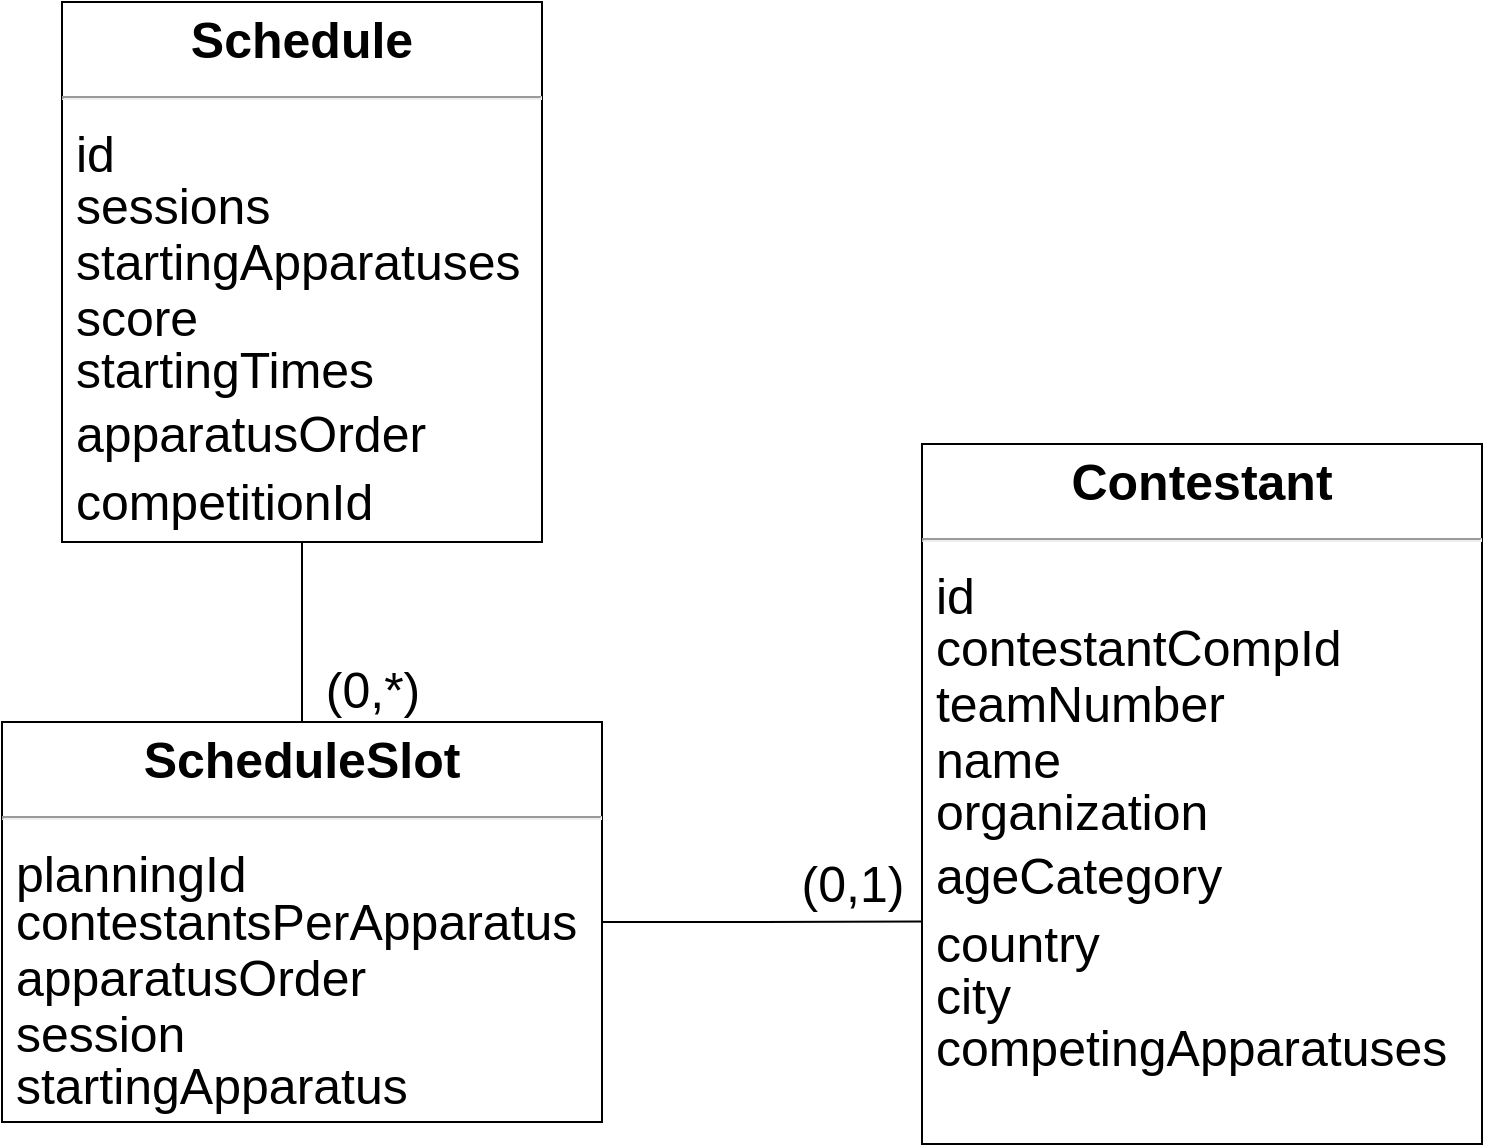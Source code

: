 <mxfile version="21.6.9" type="device">
  <diagram name="Page-1" id="EhVHZ4UgptRtiZzm97Xd">
    <mxGraphModel dx="1750" dy="897" grid="1" gridSize="10" guides="1" tooltips="1" connect="1" arrows="1" fold="1" page="1" pageScale="1" pageWidth="850" pageHeight="1100" math="0" shadow="0">
      <root>
        <mxCell id="0" />
        <mxCell id="1" parent="0" />
        <mxCell id="Qu6cYtvfw9FD1ZztcMtC-5" style="edgeStyle=orthogonalEdgeStyle;rounded=0;orthogonalLoop=1;jettySize=auto;html=1;exitX=0.5;exitY=1;exitDx=0;exitDy=0;entryX=0.5;entryY=0;entryDx=0;entryDy=0;endArrow=none;endFill=0;" edge="1" parent="1" source="Qu6cYtvfw9FD1ZztcMtC-1" target="Qu6cYtvfw9FD1ZztcMtC-2">
          <mxGeometry relative="1" as="geometry" />
        </mxCell>
        <mxCell id="Qu6cYtvfw9FD1ZztcMtC-1" value="&lt;p style=&quot;margin: 4px 0px 0px; text-align: center; font-size: 25px;&quot;&gt;&lt;b style=&quot;font-size: 25px;&quot;&gt;Schedule&lt;/b&gt;&lt;br style=&quot;font-size: 25px;&quot;&gt;&lt;/p&gt;&lt;hr style=&quot;font-size: 25px;&quot;&gt;&lt;div style=&quot;height: 2px; font-size: 25px;&quot;&gt;&amp;nbsp;id&lt;/div&gt;&lt;div style=&quot;height: 2px; font-size: 25px;&quot;&gt;&lt;span style=&quot;white-space: pre;&quot;&gt;&#x9;&lt;/span&gt;&lt;br style=&quot;font-size: 25px;&quot;&gt;&lt;/div&gt;&lt;div style=&quot;height: 2px; font-size: 25px;&quot;&gt;&lt;br style=&quot;font-size: 25px;&quot;&gt;&lt;/div&gt;&lt;div style=&quot;height: 2px; font-size: 25px;&quot;&gt;&lt;br style=&quot;font-size: 25px;&quot;&gt;&lt;/div&gt;&lt;div style=&quot;height: 2px; font-size: 25px;&quot;&gt;&lt;br style=&quot;font-size: 25px;&quot;&gt;&lt;/div&gt;&lt;div style=&quot;height: 2px; font-size: 25px;&quot;&gt;&lt;br style=&quot;font-size: 25px;&quot;&gt;&lt;/div&gt;&lt;div style=&quot;height: 2px; font-size: 25px;&quot;&gt;&lt;br&gt;&lt;/div&gt;&lt;div style=&quot;height: 2px; font-size: 25px;&quot;&gt;&lt;br style=&quot;font-size: 25px;&quot;&gt;&lt;/div&gt;&lt;div style=&quot;height: 2px; font-size: 25px;&quot;&gt;&lt;br&gt;&lt;/div&gt;&lt;div style=&quot;height: 2px; font-size: 25px;&quot;&gt;&lt;br&gt;&lt;/div&gt;&lt;div style=&quot;height: 2px; font-size: 25px;&quot;&gt;&lt;br&gt;&lt;/div&gt;&lt;div style=&quot;height: 2px; font-size: 25px;&quot;&gt;&lt;br&gt;&lt;/div&gt;&lt;div style=&quot;height: 2px; font-size: 25px;&quot;&gt;&lt;br&gt;&lt;/div&gt;&lt;div style=&quot;height: 2px; font-size: 25px;&quot;&gt;&amp;nbsp;sessions&lt;/div&gt;&lt;div style=&quot;height: 2px; font-size: 25px;&quot;&gt;&lt;br&gt;&lt;/div&gt;&lt;div style=&quot;height: 2px; font-size: 25px;&quot;&gt;&lt;br&gt;&lt;/div&gt;&lt;div style=&quot;height: 2px; font-size: 25px;&quot;&gt;&lt;br&gt;&lt;/div&gt;&lt;div style=&quot;height: 2px; font-size: 25px;&quot;&gt;&lt;br&gt;&lt;/div&gt;&lt;div style=&quot;height: 2px; font-size: 25px;&quot;&gt;&lt;br&gt;&lt;/div&gt;&lt;div style=&quot;height: 2px; font-size: 25px;&quot;&gt;&lt;br&gt;&lt;/div&gt;&lt;div style=&quot;height: 2px; font-size: 25px;&quot;&gt;&lt;br&gt;&lt;/div&gt;&lt;div style=&quot;height: 2px; font-size: 25px;&quot;&gt;&lt;br&gt;&lt;/div&gt;&lt;div style=&quot;height: 2px; font-size: 25px;&quot;&gt;&lt;br&gt;&lt;/div&gt;&lt;div style=&quot;height: 2px; font-size: 25px;&quot;&gt;&lt;br&gt;&lt;/div&gt;&lt;div style=&quot;height: 2px; font-size: 25px;&quot;&gt;&lt;br&gt;&lt;/div&gt;&lt;div style=&quot;height: 2px; font-size: 25px;&quot;&gt;&amp;nbsp;&lt;br&gt;&lt;/div&gt;&lt;div style=&quot;height: 2px; font-size: 25px;&quot;&gt;&amp;nbsp;&amp;nbsp; &lt;br&gt;&lt;/div&gt;&lt;div style=&quot;height: 2px; font-size: 25px;&quot;&gt;&amp;nbsp;startingApparatuses&lt;/div&gt;&lt;div style=&quot;height: 2px; font-size: 25px;&quot;&gt;&lt;br&gt;&lt;/div&gt;&lt;div style=&quot;height: 2px; font-size: 25px;&quot;&gt;&lt;br&gt;&lt;/div&gt;&lt;div style=&quot;height: 2px; font-size: 25px;&quot;&gt;&lt;br&gt;&lt;/div&gt;&lt;div style=&quot;height: 2px; font-size: 25px;&quot;&gt;&lt;br&gt;&lt;/div&gt;&lt;div style=&quot;height: 2px; font-size: 25px;&quot;&gt;&lt;br&gt;&lt;/div&gt;&lt;div style=&quot;height: 2px; font-size: 25px;&quot;&gt;&lt;br&gt;&lt;/div&gt;&lt;div style=&quot;height: 2px; font-size: 25px;&quot;&gt;&lt;br&gt;&lt;/div&gt;&lt;div style=&quot;height: 2px; font-size: 25px;&quot;&gt;&lt;br&gt;&lt;/div&gt;&lt;div style=&quot;height: 2px; font-size: 25px;&quot;&gt;&lt;br&gt;&lt;/div&gt;&lt;div style=&quot;height: 2px; font-size: 25px;&quot;&gt;&lt;br&gt;&lt;/div&gt;&lt;div style=&quot;height: 2px; font-size: 25px;&quot;&gt;&lt;br&gt;&lt;/div&gt;&lt;div style=&quot;height: 2px; font-size: 25px;&quot;&gt;&lt;br&gt;&lt;/div&gt;&lt;div style=&quot;height: 2px; font-size: 25px;&quot;&gt;&lt;br&gt;&lt;/div&gt;&lt;div style=&quot;height: 2px; font-size: 25px;&quot;&gt;&amp;nbsp;score&lt;/div&gt;&lt;div style=&quot;height: 2px; font-size: 25px;&quot;&gt;&lt;br&gt;&lt;/div&gt;&lt;div style=&quot;height: 2px; font-size: 25px;&quot;&gt;&lt;br&gt;&lt;/div&gt;&lt;div style=&quot;height: 2px; font-size: 25px;&quot;&gt;&lt;br&gt;&lt;/div&gt;&lt;div style=&quot;height: 2px; font-size: 25px;&quot;&gt;&lt;br&gt;&lt;/div&gt;&lt;div style=&quot;height: 2px; font-size: 25px;&quot;&gt;&lt;br&gt;&lt;/div&gt;&lt;div style=&quot;height: 2px; font-size: 25px;&quot;&gt;&lt;br&gt;&lt;/div&gt;&lt;div style=&quot;height: 2px; font-size: 25px;&quot;&gt;&lt;br&gt;&lt;/div&gt;&lt;div style=&quot;height: 2px; font-size: 25px;&quot;&gt;&lt;br&gt;&lt;/div&gt;&lt;div style=&quot;height: 2px; font-size: 25px;&quot;&gt;&lt;br&gt;&lt;/div&gt;&lt;div style=&quot;height: 2px; font-size: 25px;&quot;&gt;&lt;br&gt;&lt;/div&gt;&lt;div style=&quot;height: 2px; font-size: 25px;&quot;&gt;&lt;br&gt;&lt;/div&gt;&lt;div style=&quot;height: 2px; font-size: 25px;&quot;&gt;&lt;br&gt;&lt;/div&gt;&lt;div style=&quot;height: 2px; font-size: 25px;&quot;&gt;&amp;nbsp;startingTimes&lt;/div&gt;&lt;div style=&quot;height: 2px; font-size: 25px;&quot;&gt;&lt;br&gt;&lt;/div&gt;&lt;div style=&quot;height: 2px; font-size: 25px;&quot;&gt;&lt;br&gt;&lt;/div&gt;&lt;div style=&quot;height: 2px; font-size: 25px;&quot;&gt;&lt;br&gt;&lt;/div&gt;&lt;div style=&quot;height: 2px; font-size: 25px;&quot;&gt;&lt;br&gt;&lt;/div&gt;&lt;div style=&quot;height: 2px; font-size: 25px;&quot;&gt;&lt;br&gt;&lt;/div&gt;&lt;div style=&quot;height: 2px; font-size: 25px;&quot;&gt;&lt;br&gt;&lt;/div&gt;&lt;div style=&quot;height: 2px; font-size: 25px;&quot;&gt;&lt;br&gt;&lt;/div&gt;&lt;div style=&quot;height: 2px; font-size: 25px;&quot;&gt;&lt;br&gt;&lt;/div&gt;&lt;div style=&quot;height: 2px; font-size: 25px;&quot;&gt;&lt;br&gt;&lt;/div&gt;&lt;div style=&quot;height: 2px; font-size: 25px;&quot;&gt;&lt;br&gt;&lt;/div&gt;&lt;div style=&quot;height: 2px; font-size: 25px;&quot;&gt;&lt;br&gt;&lt;/div&gt;&lt;div style=&quot;height: 2px; font-size: 25px;&quot;&gt;&lt;br&gt;&lt;/div&gt;&lt;div style=&quot;height: 2px; font-size: 25px;&quot;&gt;&lt;br&gt;&lt;/div&gt;&lt;div style=&quot;height: 2px; font-size: 25px;&quot;&gt;&lt;br&gt;&lt;/div&gt;&lt;div style=&quot;height: 2px; font-size: 25px;&quot;&gt;&lt;br&gt;&lt;/div&gt;&lt;div style=&quot;height: 2px; font-size: 25px;&quot;&gt;&amp;nbsp;apparatusOrder&lt;/div&gt;&lt;div style=&quot;height: 2px; font-size: 25px;&quot;&gt;&lt;br&gt;&lt;/div&gt;&lt;div style=&quot;height: 2px; font-size: 25px;&quot;&gt;&lt;br&gt;&lt;/div&gt;&lt;div style=&quot;height: 2px; font-size: 25px;&quot;&gt;&lt;br&gt;&lt;/div&gt;&lt;div style=&quot;height: 2px; font-size: 25px;&quot;&gt;&lt;br&gt;&lt;/div&gt;&lt;div style=&quot;height: 2px; font-size: 25px;&quot;&gt;&lt;br&gt;&lt;/div&gt;&lt;div style=&quot;height: 2px; font-size: 25px;&quot;&gt;&lt;br style=&quot;font-size: 25px;&quot;&gt;&lt;/div&gt;&lt;div style=&quot;height: 2px; font-size: 25px;&quot;&gt;&lt;br style=&quot;font-size: 25px;&quot;&gt;&lt;/div&gt;&lt;div style=&quot;height: 2px; font-size: 25px;&quot;&gt;&lt;br style=&quot;font-size: 25px;&quot;&gt;&lt;/div&gt;&lt;div style=&quot;height: 2px; font-size: 25px;&quot;&gt;&lt;br style=&quot;font-size: 25px;&quot;&gt;&lt;/div&gt;&lt;div style=&quot;height: 2px; font-size: 25px;&quot;&gt;&lt;br&gt;&lt;/div&gt;&lt;div style=&quot;height: 2px; font-size: 25px;&quot;&gt;&lt;br&gt;&lt;/div&gt;&lt;div style=&quot;height: 2px; font-size: 25px;&quot;&gt;&lt;br&gt;&lt;/div&gt;&lt;div style=&quot;height: 2px; font-size: 25px;&quot;&gt;&lt;br&gt;&lt;/div&gt;&lt;div style=&quot;height: 2px; font-size: 25px;&quot;&gt;&lt;br&gt;&lt;/div&gt;&lt;div style=&quot;height: 2px; font-size: 25px;&quot;&gt;&lt;br&gt;&lt;/div&gt;&lt;div style=&quot;height: 2px; font-size: 25px;&quot;&gt;&lt;br&gt;&lt;/div&gt;&lt;div style=&quot;height: 2px; font-size: 25px;&quot;&gt;&amp;nbsp;competitionId&lt;br style=&quot;font-size: 25px;&quot;&gt;&lt;/div&gt;" style="verticalAlign=top;align=left;overflow=fill;fontSize=25;fontFamily=Helvetica;html=1;whiteSpace=wrap;" vertex="1" parent="1">
          <mxGeometry x="350" y="30" width="240" height="270" as="geometry" />
        </mxCell>
        <mxCell id="Qu6cYtvfw9FD1ZztcMtC-7" style="edgeStyle=orthogonalEdgeStyle;rounded=0;orthogonalLoop=1;jettySize=auto;html=1;exitX=1;exitY=0.5;exitDx=0;exitDy=0;entryX=0;entryY=0.682;entryDx=0;entryDy=0;entryPerimeter=0;endArrow=none;endFill=0;" edge="1" parent="1" source="Qu6cYtvfw9FD1ZztcMtC-2" target="Qu6cYtvfw9FD1ZztcMtC-3">
          <mxGeometry relative="1" as="geometry" />
        </mxCell>
        <mxCell id="Qu6cYtvfw9FD1ZztcMtC-2" value="&lt;p style=&quot;margin: 4px 0px 0px; text-align: center; font-size: 25px;&quot;&gt;&lt;b style=&quot;font-size: 25px;&quot;&gt;ScheduleSlot&lt;/b&gt;&lt;br style=&quot;font-size: 25px;&quot;&gt;&lt;/p&gt;&lt;hr style=&quot;font-size: 25px;&quot;&gt;&lt;div style=&quot;height: 2px; font-size: 25px;&quot;&gt;&amp;nbsp;planningId&lt;/div&gt;&lt;div style=&quot;height: 2px; font-size: 25px;&quot;&gt;&lt;br style=&quot;font-size: 25px;&quot;&gt;&lt;/div&gt;&lt;div style=&quot;height: 2px; font-size: 25px;&quot;&gt;&lt;br style=&quot;font-size: 25px;&quot;&gt;&lt;/div&gt;&lt;div style=&quot;height: 2px; font-size: 25px;&quot;&gt;&lt;br style=&quot;font-size: 25px;&quot;&gt;&lt;/div&gt;&lt;div style=&quot;height: 2px; font-size: 25px;&quot;&gt;&lt;br style=&quot;font-size: 25px;&quot;&gt;&lt;/div&gt;&lt;div style=&quot;height: 2px; font-size: 25px;&quot;&gt;&lt;br&gt;&lt;/div&gt;&lt;div style=&quot;height: 2px; font-size: 25px;&quot;&gt;&lt;br style=&quot;font-size: 25px;&quot;&gt;&lt;/div&gt;&lt;div style=&quot;height: 2px; font-size: 25px;&quot;&gt;&lt;br&gt;&lt;/div&gt;&lt;div style=&quot;height: 2px; font-size: 25px;&quot;&gt;&lt;br&gt;&lt;/div&gt;&lt;div style=&quot;height: 2px; font-size: 25px;&quot;&gt;&lt;br&gt;&lt;/div&gt;&lt;div style=&quot;height: 2px; font-size: 25px;&quot;&gt;&lt;br&gt;&lt;/div&gt;&lt;div style=&quot;height: 2px; font-size: 25px;&quot;&gt;&lt;br&gt;&lt;/div&gt;&lt;div style=&quot;height: 2px; font-size: 25px;&quot;&gt;&amp;nbsp;contestantsPerApparatus&lt;/div&gt;&lt;div style=&quot;height: 2px; font-size: 25px;&quot;&gt;&lt;br&gt;&lt;/div&gt;&lt;div style=&quot;height: 2px; font-size: 25px;&quot;&gt;&lt;br&gt;&lt;/div&gt;&lt;div style=&quot;height: 2px; font-size: 25px;&quot;&gt;&lt;br&gt;&lt;/div&gt;&lt;div style=&quot;height: 2px; font-size: 25px;&quot;&gt;&lt;br&gt;&lt;/div&gt;&lt;div style=&quot;height: 2px; font-size: 25px;&quot;&gt;&lt;br&gt;&lt;/div&gt;&lt;div style=&quot;height: 2px; font-size: 25px;&quot;&gt;&lt;br&gt;&lt;/div&gt;&lt;div style=&quot;height: 2px; font-size: 25px;&quot;&gt;&lt;br&gt;&lt;/div&gt;&lt;div style=&quot;height: 2px; font-size: 25px;&quot;&gt;&lt;br&gt;&lt;/div&gt;&lt;div style=&quot;height: 2px; font-size: 25px;&quot;&gt;&lt;br&gt;&lt;/div&gt;&lt;div style=&quot;height: 2px; font-size: 25px;&quot;&gt;&lt;br&gt;&lt;/div&gt;&lt;div style=&quot;height: 2px; font-size: 25px;&quot;&gt;&lt;br&gt;&lt;/div&gt;&lt;div style=&quot;height: 2px; font-size: 25px;&quot;&gt;&amp;nbsp;&lt;br&gt;&lt;/div&gt;&lt;div style=&quot;height: 2px; font-size: 25px;&quot;&gt;&amp;nbsp;&amp;nbsp; &lt;br&gt;&lt;/div&gt;&lt;div style=&quot;height: 2px; font-size: 25px;&quot;&gt;&amp;nbsp;apparatusOrder&lt;/div&gt;&lt;div style=&quot;height: 2px; font-size: 25px;&quot;&gt;&lt;br&gt;&lt;/div&gt;&lt;div style=&quot;height: 2px; font-size: 25px;&quot;&gt;&lt;br&gt;&lt;/div&gt;&lt;div style=&quot;height: 2px; font-size: 25px;&quot;&gt;&lt;br&gt;&lt;/div&gt;&lt;div style=&quot;height: 2px; font-size: 25px;&quot;&gt;&lt;br&gt;&lt;/div&gt;&lt;div style=&quot;height: 2px; font-size: 25px;&quot;&gt;&lt;br&gt;&lt;/div&gt;&lt;div style=&quot;height: 2px; font-size: 25px;&quot;&gt;&lt;br&gt;&lt;/div&gt;&lt;div style=&quot;height: 2px; font-size: 25px;&quot;&gt;&lt;br&gt;&lt;/div&gt;&lt;div style=&quot;height: 2px; font-size: 25px;&quot;&gt;&lt;br&gt;&lt;/div&gt;&lt;div style=&quot;height: 2px; font-size: 25px;&quot;&gt;&lt;br&gt;&lt;/div&gt;&lt;div style=&quot;height: 2px; font-size: 25px;&quot;&gt;&lt;br&gt;&lt;/div&gt;&lt;div style=&quot;height: 2px; font-size: 25px;&quot;&gt;&lt;br&gt;&lt;/div&gt;&lt;div style=&quot;height: 2px; font-size: 25px;&quot;&gt;&lt;br&gt;&lt;/div&gt;&lt;div style=&quot;height: 2px; font-size: 25px;&quot;&gt;&lt;br&gt;&lt;/div&gt;&lt;div style=&quot;height: 2px; font-size: 25px;&quot;&gt;&amp;nbsp;session&lt;/div&gt;&lt;div style=&quot;height: 2px; font-size: 25px;&quot;&gt;&lt;br&gt;&lt;/div&gt;&lt;div style=&quot;height: 2px; font-size: 25px;&quot;&gt;&lt;br&gt;&lt;/div&gt;&lt;div style=&quot;height: 2px; font-size: 25px;&quot;&gt;&lt;br&gt;&lt;/div&gt;&lt;div style=&quot;height: 2px; font-size: 25px;&quot;&gt;&lt;br&gt;&lt;/div&gt;&lt;div style=&quot;height: 2px; font-size: 25px;&quot;&gt;&lt;br&gt;&lt;/div&gt;&lt;div style=&quot;height: 2px; font-size: 25px;&quot;&gt;&lt;br&gt;&lt;/div&gt;&lt;div style=&quot;height: 2px; font-size: 25px;&quot;&gt;&lt;br&gt;&lt;/div&gt;&lt;div style=&quot;height: 2px; font-size: 25px;&quot;&gt;&lt;br&gt;&lt;/div&gt;&lt;div style=&quot;height: 2px; font-size: 25px;&quot;&gt;&lt;br&gt;&lt;/div&gt;&lt;div style=&quot;height: 2px; font-size: 25px;&quot;&gt;&lt;br&gt;&lt;/div&gt;&lt;div style=&quot;height: 2px; font-size: 25px;&quot;&gt;&lt;br&gt;&lt;/div&gt;&lt;div style=&quot;height: 2px; font-size: 25px;&quot;&gt;&lt;br&gt;&lt;/div&gt;&lt;div style=&quot;height: 2px; font-size: 25px;&quot;&gt;&amp;nbsp;startingApparatus&lt;/div&gt;&lt;div style=&quot;height: 2px; font-size: 25px;&quot;&gt;&lt;br&gt;&lt;/div&gt;&lt;div style=&quot;height: 2px; font-size: 25px;&quot;&gt;&lt;br&gt;&lt;/div&gt;&lt;div style=&quot;height: 2px; font-size: 25px;&quot;&gt;&lt;br&gt;&lt;/div&gt;&lt;div style=&quot;height: 2px; font-size: 25px;&quot;&gt;&lt;br&gt;&lt;/div&gt;&lt;div style=&quot;height: 2px; font-size: 25px;&quot;&gt;&lt;br&gt;&lt;/div&gt;&lt;div style=&quot;height: 2px; font-size: 25px;&quot;&gt;&lt;br&gt;&lt;/div&gt;&lt;div style=&quot;height: 2px; font-size: 25px;&quot;&gt;&lt;br&gt;&lt;/div&gt;&lt;div style=&quot;height: 2px; font-size: 25px;&quot;&gt;&lt;br&gt;&lt;/div&gt;&lt;div style=&quot;height: 2px; font-size: 25px;&quot;&gt;&lt;br&gt;&lt;/div&gt;&lt;div style=&quot;height: 2px; font-size: 25px;&quot;&gt;&lt;br&gt;&lt;/div&gt;&lt;div style=&quot;height: 2px; font-size: 25px;&quot;&gt;&lt;br&gt;&lt;/div&gt;&lt;div style=&quot;height: 2px; font-size: 25px;&quot;&gt;&lt;br&gt;&lt;/div&gt;&lt;div style=&quot;height: 2px; font-size: 25px;&quot;&gt;&lt;br&gt;&lt;/div&gt;&lt;div style=&quot;height: 2px; font-size: 25px;&quot;&gt;&lt;br&gt;&lt;/div&gt;&lt;div style=&quot;height: 2px; font-size: 25px;&quot;&gt;&lt;br&gt;&lt;/div&gt;&lt;div style=&quot;height: 2px; font-size: 25px;&quot;&gt;&amp;nbsp;&lt;/div&gt;" style="verticalAlign=top;align=left;overflow=fill;fontSize=25;fontFamily=Helvetica;html=1;whiteSpace=wrap;" vertex="1" parent="1">
          <mxGeometry x="320" y="390" width="300" height="200" as="geometry" />
        </mxCell>
        <mxCell id="Qu6cYtvfw9FD1ZztcMtC-3" value="&lt;p style=&quot;margin: 4px 0px 0px; text-align: center; font-size: 25px;&quot;&gt;&lt;b style=&quot;font-size: 25px;&quot;&gt;Contestant&lt;/b&gt;&lt;br style=&quot;font-size: 25px;&quot;&gt;&lt;/p&gt;&lt;hr style=&quot;font-size: 25px;&quot;&gt;&lt;div style=&quot;height: 2px; font-size: 25px;&quot;&gt;&amp;nbsp;id&lt;/div&gt;&lt;div style=&quot;height: 2px; font-size: 25px;&quot;&gt;&lt;span style=&quot;white-space: pre;&quot;&gt;&#x9;&lt;/span&gt;&lt;br style=&quot;font-size: 25px;&quot;&gt;&lt;/div&gt;&lt;div style=&quot;height: 2px; font-size: 25px;&quot;&gt;&lt;br style=&quot;font-size: 25px;&quot;&gt;&lt;/div&gt;&lt;div style=&quot;height: 2px; font-size: 25px;&quot;&gt;&lt;br style=&quot;font-size: 25px;&quot;&gt;&lt;/div&gt;&lt;div style=&quot;height: 2px; font-size: 25px;&quot;&gt;&lt;br style=&quot;font-size: 25px;&quot;&gt;&lt;/div&gt;&lt;div style=&quot;height: 2px; font-size: 25px;&quot;&gt;&lt;br style=&quot;font-size: 25px;&quot;&gt;&lt;/div&gt;&lt;div style=&quot;height: 2px; font-size: 25px;&quot;&gt;&lt;br&gt;&lt;/div&gt;&lt;div style=&quot;height: 2px; font-size: 25px;&quot;&gt;&lt;br style=&quot;font-size: 25px;&quot;&gt;&lt;/div&gt;&lt;div style=&quot;height: 2px; font-size: 25px;&quot;&gt;&lt;br&gt;&lt;/div&gt;&lt;div style=&quot;height: 2px; font-size: 25px;&quot;&gt;&lt;br&gt;&lt;/div&gt;&lt;div style=&quot;height: 2px; font-size: 25px;&quot;&gt;&lt;br&gt;&lt;/div&gt;&lt;div style=&quot;height: 2px; font-size: 25px;&quot;&gt;&lt;br&gt;&lt;/div&gt;&lt;div style=&quot;height: 2px; font-size: 25px;&quot;&gt;&lt;br&gt;&lt;/div&gt;&lt;div style=&quot;height: 2px; font-size: 25px;&quot;&gt;&amp;nbsp;contestantCompId&lt;/div&gt;&lt;div style=&quot;height: 2px; font-size: 25px;&quot;&gt;&lt;br&gt;&lt;/div&gt;&lt;div style=&quot;height: 2px; font-size: 25px;&quot;&gt;&lt;br&gt;&lt;/div&gt;&lt;div style=&quot;height: 2px; font-size: 25px;&quot;&gt;&lt;br&gt;&lt;/div&gt;&lt;div style=&quot;height: 2px; font-size: 25px;&quot;&gt;&lt;br&gt;&lt;/div&gt;&lt;div style=&quot;height: 2px; font-size: 25px;&quot;&gt;&lt;br&gt;&lt;/div&gt;&lt;div style=&quot;height: 2px; font-size: 25px;&quot;&gt;&lt;br&gt;&lt;/div&gt;&lt;div style=&quot;height: 2px; font-size: 25px;&quot;&gt;&lt;br&gt;&lt;/div&gt;&lt;div style=&quot;height: 2px; font-size: 25px;&quot;&gt;&lt;br&gt;&lt;/div&gt;&lt;div style=&quot;height: 2px; font-size: 25px;&quot;&gt;&lt;br&gt;&lt;/div&gt;&lt;div style=&quot;height: 2px; font-size: 25px;&quot;&gt;&lt;br&gt;&lt;/div&gt;&lt;div style=&quot;height: 2px; font-size: 25px;&quot;&gt;&lt;br&gt;&lt;/div&gt;&lt;div style=&quot;height: 2px; font-size: 25px;&quot;&gt;&amp;nbsp;&lt;br&gt;&lt;/div&gt;&lt;div style=&quot;height: 2px; font-size: 25px;&quot;&gt;&amp;nbsp;&amp;nbsp; &lt;br&gt;&lt;/div&gt;&lt;div style=&quot;height: 2px; font-size: 25px;&quot;&gt;&amp;nbsp;teamNumber&lt;/div&gt;&lt;div style=&quot;height: 2px; font-size: 25px;&quot;&gt;&lt;br&gt;&lt;/div&gt;&lt;div style=&quot;height: 2px; font-size: 25px;&quot;&gt;&lt;br&gt;&lt;/div&gt;&lt;div style=&quot;height: 2px; font-size: 25px;&quot;&gt;&lt;br&gt;&lt;/div&gt;&lt;div style=&quot;height: 2px; font-size: 25px;&quot;&gt;&lt;br&gt;&lt;/div&gt;&lt;div style=&quot;height: 2px; font-size: 25px;&quot;&gt;&lt;br&gt;&lt;/div&gt;&lt;div style=&quot;height: 2px; font-size: 25px;&quot;&gt;&lt;br&gt;&lt;/div&gt;&lt;div style=&quot;height: 2px; font-size: 25px;&quot;&gt;&lt;br&gt;&lt;/div&gt;&lt;div style=&quot;height: 2px; font-size: 25px;&quot;&gt;&lt;br&gt;&lt;/div&gt;&lt;div style=&quot;height: 2px; font-size: 25px;&quot;&gt;&lt;br&gt;&lt;/div&gt;&lt;div style=&quot;height: 2px; font-size: 25px;&quot;&gt;&lt;br&gt;&lt;/div&gt;&lt;div style=&quot;height: 2px; font-size: 25px;&quot;&gt;&lt;br&gt;&lt;/div&gt;&lt;div style=&quot;height: 2px; font-size: 25px;&quot;&gt;&lt;br&gt;&lt;/div&gt;&lt;div style=&quot;height: 2px; font-size: 25px;&quot;&gt;&lt;br&gt;&lt;/div&gt;&lt;div style=&quot;height: 2px; font-size: 25px;&quot;&gt;&amp;nbsp;name&lt;/div&gt;&lt;div style=&quot;height: 2px; font-size: 25px;&quot;&gt;&lt;br&gt;&lt;/div&gt;&lt;div style=&quot;height: 2px; font-size: 25px;&quot;&gt;&lt;br&gt;&lt;/div&gt;&lt;div style=&quot;height: 2px; font-size: 25px;&quot;&gt;&lt;br&gt;&lt;/div&gt;&lt;div style=&quot;height: 2px; font-size: 25px;&quot;&gt;&lt;br&gt;&lt;/div&gt;&lt;div style=&quot;height: 2px; font-size: 25px;&quot;&gt;&lt;br&gt;&lt;/div&gt;&lt;div style=&quot;height: 2px; font-size: 25px;&quot;&gt;&lt;br&gt;&lt;/div&gt;&lt;div style=&quot;height: 2px; font-size: 25px;&quot;&gt;&lt;br&gt;&lt;/div&gt;&lt;div style=&quot;height: 2px; font-size: 25px;&quot;&gt;&lt;br&gt;&lt;/div&gt;&lt;div style=&quot;height: 2px; font-size: 25px;&quot;&gt;&lt;br&gt;&lt;/div&gt;&lt;div style=&quot;height: 2px; font-size: 25px;&quot;&gt;&lt;br&gt;&lt;/div&gt;&lt;div style=&quot;height: 2px; font-size: 25px;&quot;&gt;&lt;br&gt;&lt;/div&gt;&lt;div style=&quot;height: 2px; font-size: 25px;&quot;&gt;&lt;br&gt;&lt;/div&gt;&lt;div style=&quot;height: 2px; font-size: 25px;&quot;&gt;&amp;nbsp;organization&lt;/div&gt;&lt;div style=&quot;height: 2px; font-size: 25px;&quot;&gt;&lt;br&gt;&lt;/div&gt;&lt;div style=&quot;height: 2px; font-size: 25px;&quot;&gt;&lt;br&gt;&lt;/div&gt;&lt;div style=&quot;height: 2px; font-size: 25px;&quot;&gt;&lt;br&gt;&lt;/div&gt;&lt;div style=&quot;height: 2px; font-size: 25px;&quot;&gt;&lt;br&gt;&lt;/div&gt;&lt;div style=&quot;height: 2px; font-size: 25px;&quot;&gt;&lt;br&gt;&lt;/div&gt;&lt;div style=&quot;height: 2px; font-size: 25px;&quot;&gt;&lt;br&gt;&lt;/div&gt;&lt;div style=&quot;height: 2px; font-size: 25px;&quot;&gt;&lt;br&gt;&lt;/div&gt;&lt;div style=&quot;height: 2px; font-size: 25px;&quot;&gt;&lt;br&gt;&lt;/div&gt;&lt;div style=&quot;height: 2px; font-size: 25px;&quot;&gt;&lt;br&gt;&lt;/div&gt;&lt;div style=&quot;height: 2px; font-size: 25px;&quot;&gt;&lt;br&gt;&lt;/div&gt;&lt;div style=&quot;height: 2px; font-size: 25px;&quot;&gt;&lt;br&gt;&lt;/div&gt;&lt;div style=&quot;height: 2px; font-size: 25px;&quot;&gt;&lt;br&gt;&lt;/div&gt;&lt;div style=&quot;height: 2px; font-size: 25px;&quot;&gt;&lt;br&gt;&lt;/div&gt;&lt;div style=&quot;height: 2px; font-size: 25px;&quot;&gt;&lt;br&gt;&lt;/div&gt;&lt;div style=&quot;height: 2px; font-size: 25px;&quot;&gt;&lt;br&gt;&lt;/div&gt;&lt;div style=&quot;height: 2px; font-size: 25px;&quot;&gt;&amp;nbsp;ageCategory&lt;/div&gt;&lt;div style=&quot;height: 2px; font-size: 25px;&quot;&gt;&lt;br&gt;&lt;/div&gt;&lt;div style=&quot;height: 2px; font-size: 25px;&quot;&gt;&lt;br&gt;&lt;/div&gt;&lt;div style=&quot;height: 2px; font-size: 25px;&quot;&gt;&lt;br&gt;&lt;/div&gt;&lt;div style=&quot;height: 2px; font-size: 25px;&quot;&gt;&lt;br&gt;&lt;/div&gt;&lt;div style=&quot;height: 2px; font-size: 25px;&quot;&gt;&lt;br&gt;&lt;/div&gt;&lt;div style=&quot;height: 2px; font-size: 25px;&quot;&gt;&lt;br style=&quot;font-size: 25px;&quot;&gt;&lt;/div&gt;&lt;div style=&quot;height: 2px; font-size: 25px;&quot;&gt;&lt;br style=&quot;font-size: 25px;&quot;&gt;&lt;/div&gt;&lt;div style=&quot;height: 2px; font-size: 25px;&quot;&gt;&lt;br style=&quot;font-size: 25px;&quot;&gt;&lt;/div&gt;&lt;div style=&quot;height: 2px; font-size: 25px;&quot;&gt;&lt;br style=&quot;font-size: 25px;&quot;&gt;&lt;/div&gt;&lt;div style=&quot;height: 2px; font-size: 25px;&quot;&gt;&lt;br&gt;&lt;/div&gt;&lt;div style=&quot;height: 2px; font-size: 25px;&quot;&gt;&lt;br&gt;&lt;/div&gt;&lt;div style=&quot;height: 2px; font-size: 25px;&quot;&gt;&lt;br&gt;&lt;/div&gt;&lt;div style=&quot;height: 2px; font-size: 25px;&quot;&gt;&lt;br&gt;&lt;/div&gt;&lt;div style=&quot;height: 2px; font-size: 25px;&quot;&gt;&lt;br&gt;&lt;/div&gt;&lt;div style=&quot;height: 2px; font-size: 25px;&quot;&gt;&lt;br&gt;&lt;/div&gt;&lt;div style=&quot;height: 2px; font-size: 25px;&quot;&gt;&lt;br&gt;&lt;/div&gt;&lt;div style=&quot;height: 2px; font-size: 25px;&quot;&gt;&amp;nbsp;country&lt;/div&gt;&lt;div style=&quot;height: 2px; font-size: 25px;&quot;&gt;&lt;br&gt;&lt;/div&gt;&lt;div style=&quot;height: 2px; font-size: 25px;&quot;&gt;&lt;br&gt;&lt;/div&gt;&lt;div style=&quot;height: 2px; font-size: 25px;&quot;&gt;&lt;br&gt;&lt;/div&gt;&lt;div style=&quot;height: 2px; font-size: 25px;&quot;&gt;&lt;br&gt;&lt;/div&gt;&lt;div style=&quot;height: 2px; font-size: 25px;&quot;&gt;&lt;br&gt;&lt;/div&gt;&lt;div style=&quot;height: 2px; font-size: 25px;&quot;&gt;&lt;br&gt;&lt;/div&gt;&lt;div style=&quot;height: 2px; font-size: 25px;&quot;&gt;&lt;br&gt;&lt;/div&gt;&lt;div style=&quot;height: 2px; font-size: 25px;&quot;&gt;&lt;br&gt;&lt;/div&gt;&lt;div style=&quot;height: 2px; font-size: 25px;&quot;&gt;&lt;br&gt;&lt;/div&gt;&lt;div style=&quot;height: 2px; font-size: 25px;&quot;&gt;&lt;br&gt;&lt;/div&gt;&lt;div style=&quot;height: 2px; font-size: 25px;&quot;&gt;&lt;br&gt;&lt;/div&gt;&lt;div style=&quot;height: 2px; font-size: 25px;&quot;&gt;&lt;br&gt;&lt;/div&gt;&lt;div style=&quot;height: 2px; font-size: 25px;&quot;&gt;&amp;nbsp;city&lt;/div&gt;&lt;div style=&quot;height: 2px; font-size: 25px;&quot;&gt;&lt;br&gt;&lt;/div&gt;&lt;div style=&quot;height: 2px; font-size: 25px;&quot;&gt;&lt;br&gt;&lt;/div&gt;&lt;div style=&quot;height: 2px; font-size: 25px;&quot;&gt;&lt;br&gt;&lt;/div&gt;&lt;div style=&quot;height: 2px; font-size: 25px;&quot;&gt;&lt;br&gt;&lt;/div&gt;&lt;div style=&quot;height: 2px; font-size: 25px;&quot;&gt;&lt;br&gt;&lt;/div&gt;&lt;div style=&quot;height: 2px; font-size: 25px;&quot;&gt;&lt;br&gt;&lt;/div&gt;&lt;div style=&quot;height: 2px; font-size: 25px;&quot;&gt;&lt;br&gt;&lt;/div&gt;&lt;div style=&quot;height: 2px; font-size: 25px;&quot;&gt;&lt;br&gt;&lt;/div&gt;&lt;div style=&quot;height: 2px; font-size: 25px;&quot;&gt;&lt;br&gt;&lt;/div&gt;&lt;div style=&quot;height: 2px; font-size: 25px;&quot;&gt;&lt;br&gt;&lt;/div&gt;&lt;div style=&quot;height: 2px; font-size: 25px;&quot;&gt;&lt;br&gt;&lt;/div&gt;&lt;div style=&quot;height: 2px; font-size: 25px;&quot;&gt;&lt;br&gt;&lt;/div&gt;&lt;div style=&quot;height: 2px; font-size: 25px;&quot;&gt;&amp;nbsp;competingApparatuses&lt;br style=&quot;font-size: 25px;&quot;&gt;&lt;/div&gt;" style="verticalAlign=top;align=left;overflow=fill;fontSize=25;fontFamily=Helvetica;html=1;whiteSpace=wrap;" vertex="1" parent="1">
          <mxGeometry x="780" y="251" width="280" height="350" as="geometry" />
        </mxCell>
        <mxCell id="Qu6cYtvfw9FD1ZztcMtC-6" value="&lt;font style=&quot;font-size: 25px;&quot;&gt;(0,*)&lt;/font&gt;" style="text;html=1;align=center;verticalAlign=middle;resizable=0;points=[];autosize=1;strokeColor=none;fillColor=none;" vertex="1" parent="1">
          <mxGeometry x="470" y="353" width="70" height="40" as="geometry" />
        </mxCell>
        <mxCell id="Qu6cYtvfw9FD1ZztcMtC-8" value="&lt;font style=&quot;font-size: 25px;&quot;&gt;(0,1)&lt;/font&gt;" style="text;html=1;align=center;verticalAlign=middle;resizable=0;points=[];autosize=1;strokeColor=none;fillColor=none;" vertex="1" parent="1">
          <mxGeometry x="710" y="450" width="70" height="40" as="geometry" />
        </mxCell>
      </root>
    </mxGraphModel>
  </diagram>
</mxfile>
